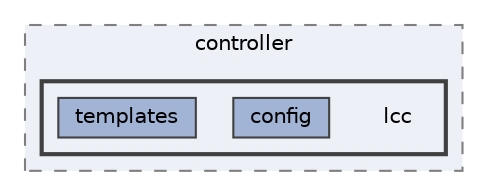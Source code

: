 digraph "C:/microchip/harmony3/gfx/middleware/legato/driver/controller/lcc"
{
 // INTERACTIVE_SVG=YES
 // LATEX_PDF_SIZE
  bgcolor="transparent";
  edge [fontname=Helvetica,fontsize=10,labelfontname=Helvetica,labelfontsize=10];
  node [fontname=Helvetica,fontsize=10,shape=box,height=0.2,width=0.4];
  compound=true
  subgraph clusterdir_c3b8d82ce3ca523ae8c204fa21625ada {
    graph [ bgcolor="#edf0f7", pencolor="grey50", label="controller", fontname=Helvetica,fontsize=10 style="filled,dashed", URL="dir_c3b8d82ce3ca523ae8c204fa21625ada.html",tooltip=""]
  subgraph clusterdir_b859b4a95cb7a4b8e93cc6e6705aa567 {
    graph [ bgcolor="#edf0f7", pencolor="grey25", label="", fontname=Helvetica,fontsize=10 style="filled,bold", URL="dir_b859b4a95cb7a4b8e93cc6e6705aa567.html",tooltip=""]
    dir_b859b4a95cb7a4b8e93cc6e6705aa567 [shape=plaintext, label="lcc"];
  dir_fcac6b470e6ed58617cfba80204f8fd3 [label="config", fillcolor="#a2b4d6", color="grey25", style="filled", URL="dir_fcac6b470e6ed58617cfba80204f8fd3.html",tooltip=""];
  dir_cc6cf6a7304ce8db9e272ca71076bbeb [label="templates", fillcolor="#a2b4d6", color="grey25", style="filled", URL="dir_cc6cf6a7304ce8db9e272ca71076bbeb.html",tooltip=""];
  }
  }
}

